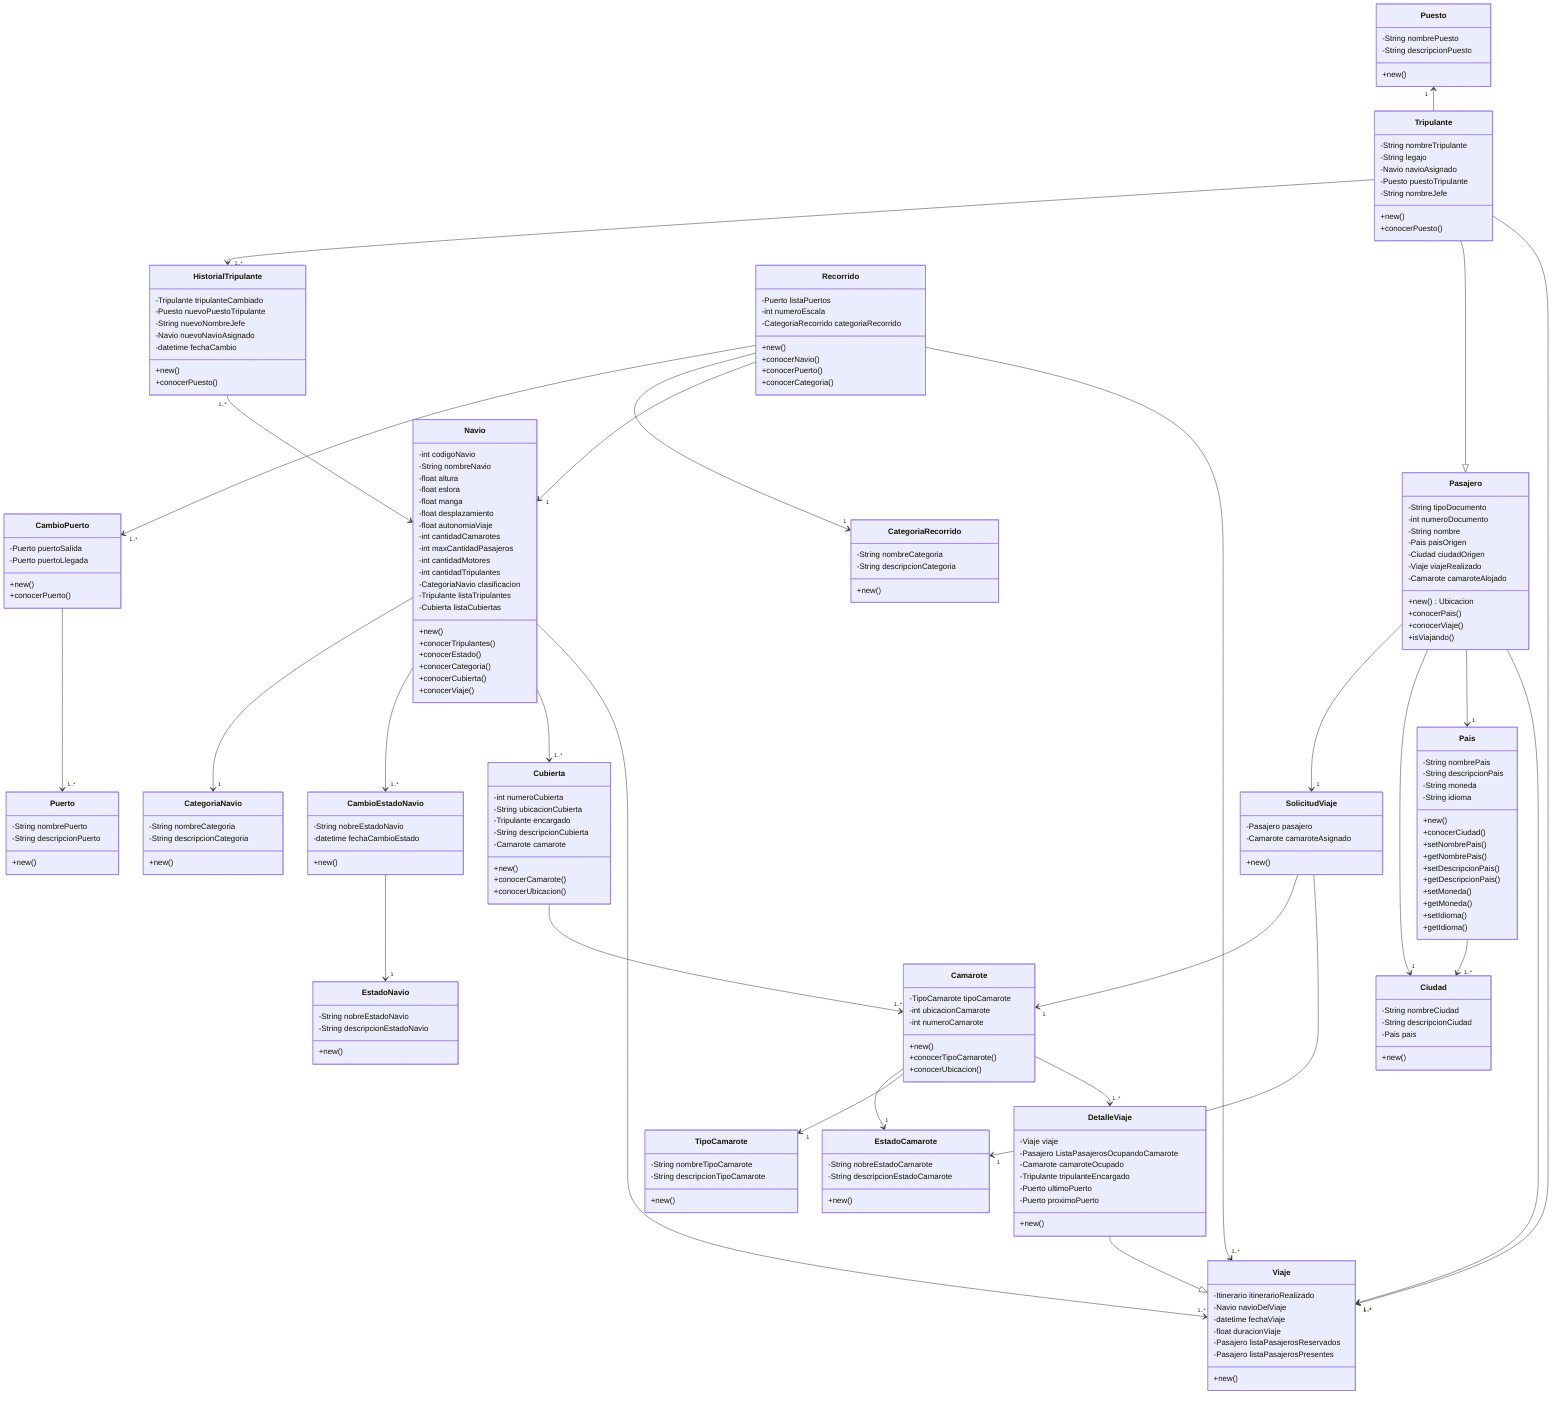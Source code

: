 classDiagram
    class Navio {
        -int codigoNavio
        -String nombreNavio
        -float altura
        -float eslora
        -float manga
        -float desplazamiento
        -float autonomiaViaje
        -int cantidadCamarotes
        -int maxCantidadPasajeros
        -int cantidadMotores
        -int cantidadTripulantes
        -CategoriaNavio clasificacion
        -Tripulante listaTripulantes
        -Cubierta listaCubiertas

        +new()
        +conocerTripulantes()
        +conocerEstado()
        +conocerCategoria()
        +conocerCubierta()
        +conocerViaje()
    }

    class Cubierta {
        -int numeroCubierta
        -String ubicacionCubierta
        -Tripulante encargado
        -String descripcionCubierta
        -Camarote camarote
    
        +new()
        +conocerCamarote()
        +conocerUbicacion()
    }

    class Camarote {
        -TipoCamarote tipoCamarote
        -int ubicacionCamarote
        -int numeroCamarote
    
        +new()
        +conocerTipoCamarote()
        +conocerUbicacion()
    }

    class TipoCamarote {
        -String nombreTipoCamarote
        -String descripcionTipoCamarote
    
        +new()
    }

    class Tripulante {
        -String nombreTripulante
        -String legajo
        -Navio navioAsignado
        -Puesto puestoTripulante
        -String nombreJefe
    
        +new()
        +conocerPuesto()
    }

    class HistorialTripulante {
        -Tripulante tripulanteCambiado
        -Puesto nuevoPuestoTripulante
        -String nuevoNombreJefe
        -Navio nuevoNavioAsignado
        -datetime fechaCambio
    
        +new()
        +conocerPuesto()
    }

    class Puesto {
        -String nombrePuesto
        -String descripcionPuesto
    
        +new()
    }

    class Viaje {
        -Itinerario itinerarioRealizado
        -Navio navioDelViaje
        -datetime fechaViaje
        -float duracionViaje
        -Pasajero listaPasajerosReservados
        -Pasajero listaPasajerosPresentes
    
        +new()
    }

    class DetalleViaje {
        -Viaje viaje
        -Pasajero ListaPasajerosOcupandoCamarote
        -Camarote camaroteOcupado
        -Tripulante tripulanteEncargado
        -Puerto ultimoPuerto
        -Puerto proximoPuerto

        +new()
    }

    class Puerto {
        -String nombrePuerto
        -String descripcionPuerto
    
        +new()
    }

    class Pasajero {
        -String tipoDocumento
        -int numeroDocumento
        -String nombre
        -Pais paisOrigen
        -Ciudad ciudadOrigen
        -Viaje viajeRealizado
        -Camarote camaroteAlojado
    
        +new()Ubicacion
        +conocerPais()
        +conocerViaje()
        +isViajando()
    }

    class EstadoNavio {
        -String nobreEstadoNavio
        -String descripcionEstadoNavio
    
        +new()
    }

    class EstadoCamarote {
        -String nobreEstadoCamarote
        -String descripcionEstadoCamarote
    
        +new()
    }

    class CambioEstadoNavio {
        -String nobreEstadoNavio
        -datetime fechaCambioEstado

        +new()
    }

    class CategoriaNavio {
        -String nombreCategoria
        -String descripcionCategoria
    
        +new()
    }

    class CategoriaRecorrido {
        -String nombreCategoria
        -String descripcionCategoria
    
        +new()
    }

    class Pais {
        -String nombrePais
        -String descripcionPais
        -String moneda
        -String idioma

        +new()
        +conocerCiudad()

        +setNombrePais()
        +getNombrePais()
        +setDescripcionPais()
        +getDescripcionPais()
        +setMoneda()
        +getMoneda()
        +setIdioma()
        +getIdioma()
    }

    class Ciudad {
        -String nombreCiudad
        -String descripcionCiudad
        -Pais pais

        +new()
    }

    class Recorrido {
        -Puerto listaPuertos
        -int numeroEscala
        -CategoriaRecorrido categoriaRecorrido

        +new()
        +conocerNavio()
        +conocerPuerto()
        +conocerCategoria()
    }

    class CambioPuerto {
        -Puerto puertoSalida
        -Puerto puertoLlegada

        +new()
        +conocerPuerto()
    }

    class SolicitudViaje {
        -Pasajero pasajero
        -Camarote camaroteAsignado

        +new()
    }

    Navio --> "1..*" Viaje
    Tripulante --> "1..*" Viaje
    Recorrido --> "1..*" Viaje
    Pasajero --> "1..*" Viaje
    DetalleViaje --|> Viaje
    Camarote --> "1..*" DetalleViaje
    Recorrido --> "1" Navio
    Tripulante --|> Pasajero
    Puesto "1" <-- Tripulante 
    Camarote --> "1" TipoCamarote
    SolicitudViaje --> "1" EstadoCamarote
    Camarote --> "1" EstadoCamarote
    Navio --> "1..*" Cubierta
    Cubierta --> "1..*" Camarote
    Recorrido --> "1" CategoriaRecorrido
    Pasajero --> "1" Pais
    Pasajero --> "1" Ciudad
    Pasajero --> "1" SolicitudViaje
    SolicitudViaje --> "1" Camarote
    Pais --> "1..*" Ciudad
    Navio --> "1..*" CambioEstadoNavio
    CambioEstadoNavio --> "1" EstadoNavio
    Recorrido --> "1..*" CambioPuerto
    CambioPuerto --> "1..*" Puerto
    Navio --> "1" CategoriaNavio
    Tripulante --> "1..*" HistorialTripulante
    HistorialTripulante "1..*" --> Navio